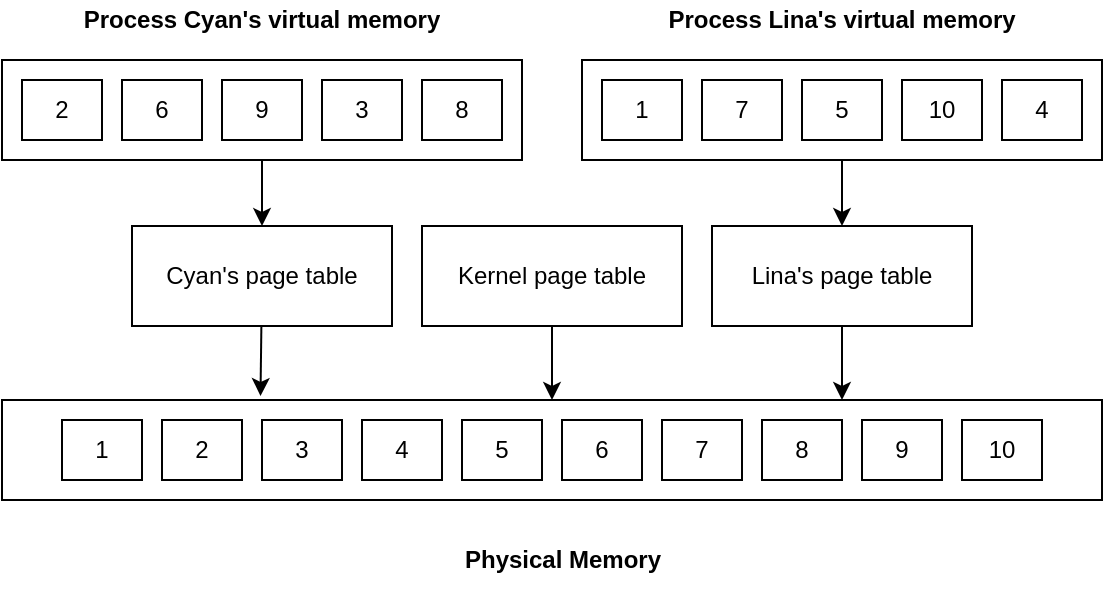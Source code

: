 <mxfile>
    <diagram id="mdEOsvauj4piBYovOP1l" name="Page-1">
        <mxGraphModel dx="1646" dy="582" grid="1" gridSize="10" guides="1" tooltips="1" connect="1" arrows="1" fold="1" page="1" pageScale="1" pageWidth="850" pageHeight="1100" math="0" shadow="0">
            <root>
                <mxCell id="0"/>
                <mxCell id="1" parent="0"/>
                <mxCell id="27" value="" style="rounded=0;whiteSpace=wrap;html=1;" parent="1" vertex="1">
                    <mxGeometry x="100" y="630" width="550" height="50" as="geometry"/>
                </mxCell>
                <mxCell id="47" style="edgeStyle=none;html=1;exitX=0.5;exitY=1;exitDx=0;exitDy=0;entryX=0.5;entryY=0;entryDx=0;entryDy=0;" parent="1" source="2" target="39" edge="1">
                    <mxGeometry relative="1" as="geometry"/>
                </mxCell>
                <mxCell id="2" value="" style="rounded=0;whiteSpace=wrap;html=1;" parent="1" vertex="1">
                    <mxGeometry x="100" y="460" width="260" height="50" as="geometry"/>
                </mxCell>
                <mxCell id="3" value="2" style="rounded=0;whiteSpace=wrap;html=1;" parent="1" vertex="1">
                    <mxGeometry x="110" y="470" width="40" height="30" as="geometry"/>
                </mxCell>
                <mxCell id="5" value="6" style="rounded=0;whiteSpace=wrap;html=1;" parent="1" vertex="1">
                    <mxGeometry x="160" y="470" width="40" height="30" as="geometry"/>
                </mxCell>
                <mxCell id="6" value="9" style="rounded=0;whiteSpace=wrap;html=1;" parent="1" vertex="1">
                    <mxGeometry x="210" y="470" width="40" height="30" as="geometry"/>
                </mxCell>
                <mxCell id="7" value="3" style="rounded=0;whiteSpace=wrap;html=1;" parent="1" vertex="1">
                    <mxGeometry x="260" y="470" width="40" height="30" as="geometry"/>
                </mxCell>
                <mxCell id="8" value="8" style="rounded=0;whiteSpace=wrap;html=1;" parent="1" vertex="1">
                    <mxGeometry x="310" y="470" width="40" height="30" as="geometry"/>
                </mxCell>
                <mxCell id="42" style="edgeStyle=none;html=1;exitX=0.5;exitY=1;exitDx=0;exitDy=0;entryX=0.5;entryY=0;entryDx=0;entryDy=0;" parent="1" source="9" target="40" edge="1">
                    <mxGeometry relative="1" as="geometry"/>
                </mxCell>
                <mxCell id="9" value="" style="rounded=0;whiteSpace=wrap;html=1;" parent="1" vertex="1">
                    <mxGeometry x="390" y="460" width="260" height="50" as="geometry"/>
                </mxCell>
                <mxCell id="10" value="1" style="rounded=0;whiteSpace=wrap;html=1;" parent="1" vertex="1">
                    <mxGeometry x="400" y="470" width="40" height="30" as="geometry"/>
                </mxCell>
                <mxCell id="11" value="7" style="rounded=0;whiteSpace=wrap;html=1;" parent="1" vertex="1">
                    <mxGeometry x="450" y="470" width="40" height="30" as="geometry"/>
                </mxCell>
                <mxCell id="12" value="5" style="rounded=0;whiteSpace=wrap;html=1;" parent="1" vertex="1">
                    <mxGeometry x="500" y="470" width="40" height="30" as="geometry"/>
                </mxCell>
                <mxCell id="13" value="10" style="rounded=0;whiteSpace=wrap;html=1;" parent="1" vertex="1">
                    <mxGeometry x="550" y="470" width="40" height="30" as="geometry"/>
                </mxCell>
                <mxCell id="14" value="4" style="rounded=0;whiteSpace=wrap;html=1;" parent="1" vertex="1">
                    <mxGeometry x="600" y="470" width="40" height="30" as="geometry"/>
                </mxCell>
                <UserObject label="&lt;b&gt;Process Cyan's virtual memory&lt;/b&gt;" placeholders="1" name="Variable" id="15">
                    <mxCell style="text;html=1;strokeColor=none;fillColor=none;align=center;verticalAlign=middle;whiteSpace=wrap;overflow=hidden;" parent="1" vertex="1">
                        <mxGeometry x="100" y="430" width="260" height="20" as="geometry"/>
                    </mxCell>
                </UserObject>
                <UserObject label="&lt;b&gt;Process Lina's virtual memory&lt;/b&gt;" placeholders="1" name="Variable" id="16">
                    <mxCell style="text;html=1;strokeColor=none;fillColor=none;align=center;verticalAlign=middle;whiteSpace=wrap;overflow=hidden;" parent="1" vertex="1">
                        <mxGeometry x="390" y="430" width="260" height="20" as="geometry"/>
                    </mxCell>
                </UserObject>
                <mxCell id="17" value="1" style="rounded=0;whiteSpace=wrap;html=1;" parent="1" vertex="1">
                    <mxGeometry x="130" y="640" width="40" height="30" as="geometry"/>
                </mxCell>
                <mxCell id="18" value="2" style="rounded=0;whiteSpace=wrap;html=1;" parent="1" vertex="1">
                    <mxGeometry x="180" y="640" width="40" height="30" as="geometry"/>
                </mxCell>
                <mxCell id="19" value="3" style="rounded=0;whiteSpace=wrap;html=1;" parent="1" vertex="1">
                    <mxGeometry x="230" y="640" width="40" height="30" as="geometry"/>
                </mxCell>
                <mxCell id="20" value="4" style="rounded=0;whiteSpace=wrap;html=1;" parent="1" vertex="1">
                    <mxGeometry x="280" y="640" width="40" height="30" as="geometry"/>
                </mxCell>
                <mxCell id="21" value="5" style="rounded=0;whiteSpace=wrap;html=1;" parent="1" vertex="1">
                    <mxGeometry x="330" y="640" width="40" height="30" as="geometry"/>
                </mxCell>
                <mxCell id="22" value="6" style="rounded=0;whiteSpace=wrap;html=1;" parent="1" vertex="1">
                    <mxGeometry x="380" y="640" width="40" height="30" as="geometry"/>
                </mxCell>
                <mxCell id="23" value="7" style="rounded=0;whiteSpace=wrap;html=1;" parent="1" vertex="1">
                    <mxGeometry x="430" y="640" width="40" height="30" as="geometry"/>
                </mxCell>
                <mxCell id="24" value="8" style="rounded=0;whiteSpace=wrap;html=1;" parent="1" vertex="1">
                    <mxGeometry x="480" y="640" width="40" height="30" as="geometry"/>
                </mxCell>
                <mxCell id="25" value="9" style="rounded=0;whiteSpace=wrap;html=1;" parent="1" vertex="1">
                    <mxGeometry x="530" y="640" width="40" height="30" as="geometry"/>
                </mxCell>
                <mxCell id="26" value="10" style="rounded=0;whiteSpace=wrap;html=1;" parent="1" vertex="1">
                    <mxGeometry x="580" y="640" width="40" height="30" as="geometry"/>
                </mxCell>
                <mxCell id="38" value="Physical Memory" style="text;strokeColor=none;fillColor=none;html=1;fontSize=12;fontStyle=1;verticalAlign=middle;align=center;" parent="1" vertex="1">
                    <mxGeometry x="330" y="690" width="100" height="40" as="geometry"/>
                </mxCell>
                <mxCell id="46" style="edgeStyle=none;html=1;entryX=0.235;entryY=-0.04;entryDx=0;entryDy=0;entryPerimeter=0;" parent="1" source="39" target="27" edge="1">
                    <mxGeometry relative="1" as="geometry"/>
                </mxCell>
                <mxCell id="39" value="Cyan's page table" style="rounded=0;whiteSpace=wrap;html=1;" parent="1" vertex="1">
                    <mxGeometry x="165" y="543" width="130" height="50" as="geometry"/>
                </mxCell>
                <mxCell id="43" style="edgeStyle=none;html=1;exitX=0.5;exitY=1;exitDx=0;exitDy=0;" parent="1" source="40" edge="1">
                    <mxGeometry relative="1" as="geometry">
                        <mxPoint x="520" y="630" as="targetPoint"/>
                    </mxGeometry>
                </mxCell>
                <mxCell id="40" value="Lina's page table" style="rounded=0;whiteSpace=wrap;html=1;" parent="1" vertex="1">
                    <mxGeometry x="455" y="543" width="130" height="50" as="geometry"/>
                </mxCell>
                <mxCell id="45" style="edgeStyle=none;html=1;exitX=0.5;exitY=1;exitDx=0;exitDy=0;entryX=0.5;entryY=0;entryDx=0;entryDy=0;" parent="1" source="41" target="27" edge="1">
                    <mxGeometry relative="1" as="geometry"/>
                </mxCell>
                <mxCell id="41" value="Kernel page table" style="rounded=0;whiteSpace=wrap;html=1;" parent="1" vertex="1">
                    <mxGeometry x="310" y="543" width="130" height="50" as="geometry"/>
                </mxCell>
            </root>
        </mxGraphModel>
    </diagram>
</mxfile>